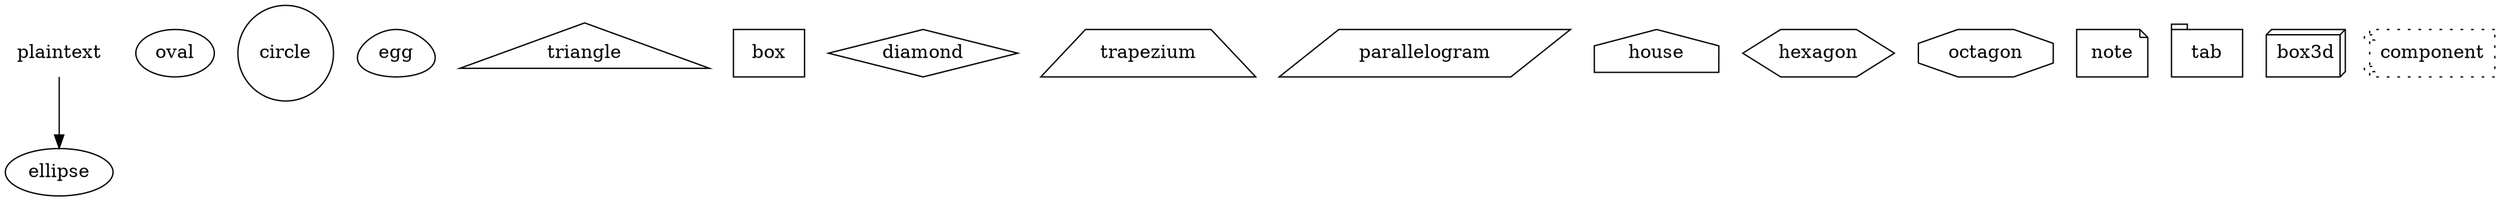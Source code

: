 digraph Describe {
	node [shape="record"];
	edge [style="solid"];

	plaintext [shape="plaintext"];
	ellipse [shape="ellipse"];
	oval [shape="oval"];
	circle [shape="circle"];
	egg [shape="egg"];
	triangle [shape="triangle"];
	box [shape="box"];
	diamond [shape="diamond"];
	trapezium [shape="trapezium"];
	parallelogram [shape="parallelogram"];
	house [shape="house"];
	hexagon [shape="hexagon"];
	octagon [shape="octagon"];
	note [shape="note"];
	tab [shape="tab"];
	box3d [shape="box3d"];
	component [shape="component" style="dotted"];

	plaintext->ellipse;
}
